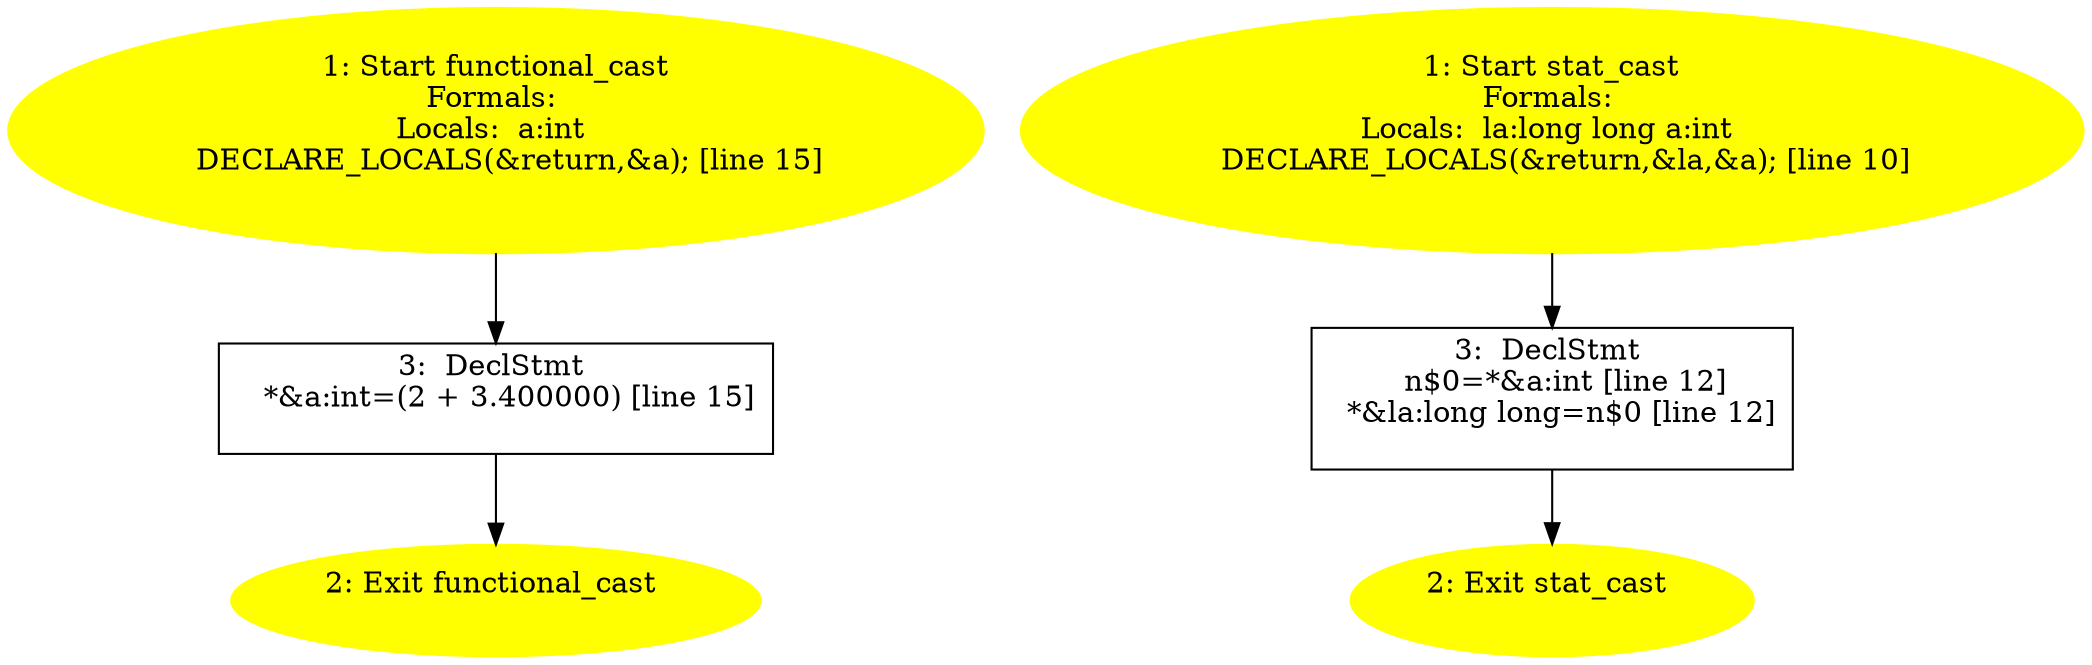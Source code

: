 /* @generated */
digraph iCFG {
"functional_cast{d41d8cd98f00b204e9800998ecf8427e_Z15functional_castv}.7122023588f140826197f018c2937d7a_3" [label="3:  DeclStmt \n   *&a:int=(2 + 3.400000) [line 15]\n " shape="box"]
	

	 "functional_cast{d41d8cd98f00b204e9800998ecf8427e_Z15functional_castv}.7122023588f140826197f018c2937d7a_3" -> "functional_cast{d41d8cd98f00b204e9800998ecf8427e_Z15functional_castv}.7122023588f140826197f018c2937d7a_2" ;
"functional_cast{d41d8cd98f00b204e9800998ecf8427e_Z15functional_castv}.7122023588f140826197f018c2937d7a_2" [label="2: Exit functional_cast \n  " color=yellow style=filled]
	

"functional_cast{d41d8cd98f00b204e9800998ecf8427e_Z15functional_castv}.7122023588f140826197f018c2937d7a_1" [label="1: Start functional_cast\nFormals: \nLocals:  a:int \n   DECLARE_LOCALS(&return,&a); [line 15]\n " color=yellow style=filled]
	

	 "functional_cast{d41d8cd98f00b204e9800998ecf8427e_Z15functional_castv}.7122023588f140826197f018c2937d7a_1" -> "functional_cast{d41d8cd98f00b204e9800998ecf8427e_Z15functional_castv}.7122023588f140826197f018c2937d7a_3" ;
"stat_cast{d41d8cd98f00b204e9800998ecf8427e_Z9stat_castv}.ffc17f0a02b6ab8c540e0af0d8b468a4_3" [label="3:  DeclStmt \n   n$0=*&a:int [line 12]\n  *&la:long long=n$0 [line 12]\n " shape="box"]
	

	 "stat_cast{d41d8cd98f00b204e9800998ecf8427e_Z9stat_castv}.ffc17f0a02b6ab8c540e0af0d8b468a4_3" -> "stat_cast{d41d8cd98f00b204e9800998ecf8427e_Z9stat_castv}.ffc17f0a02b6ab8c540e0af0d8b468a4_2" ;
"stat_cast{d41d8cd98f00b204e9800998ecf8427e_Z9stat_castv}.ffc17f0a02b6ab8c540e0af0d8b468a4_2" [label="2: Exit stat_cast \n  " color=yellow style=filled]
	

"stat_cast{d41d8cd98f00b204e9800998ecf8427e_Z9stat_castv}.ffc17f0a02b6ab8c540e0af0d8b468a4_1" [label="1: Start stat_cast\nFormals: \nLocals:  la:long long a:int \n   DECLARE_LOCALS(&return,&la,&a); [line 10]\n " color=yellow style=filled]
	

	 "stat_cast{d41d8cd98f00b204e9800998ecf8427e_Z9stat_castv}.ffc17f0a02b6ab8c540e0af0d8b468a4_1" -> "stat_cast{d41d8cd98f00b204e9800998ecf8427e_Z9stat_castv}.ffc17f0a02b6ab8c540e0af0d8b468a4_3" ;
}
